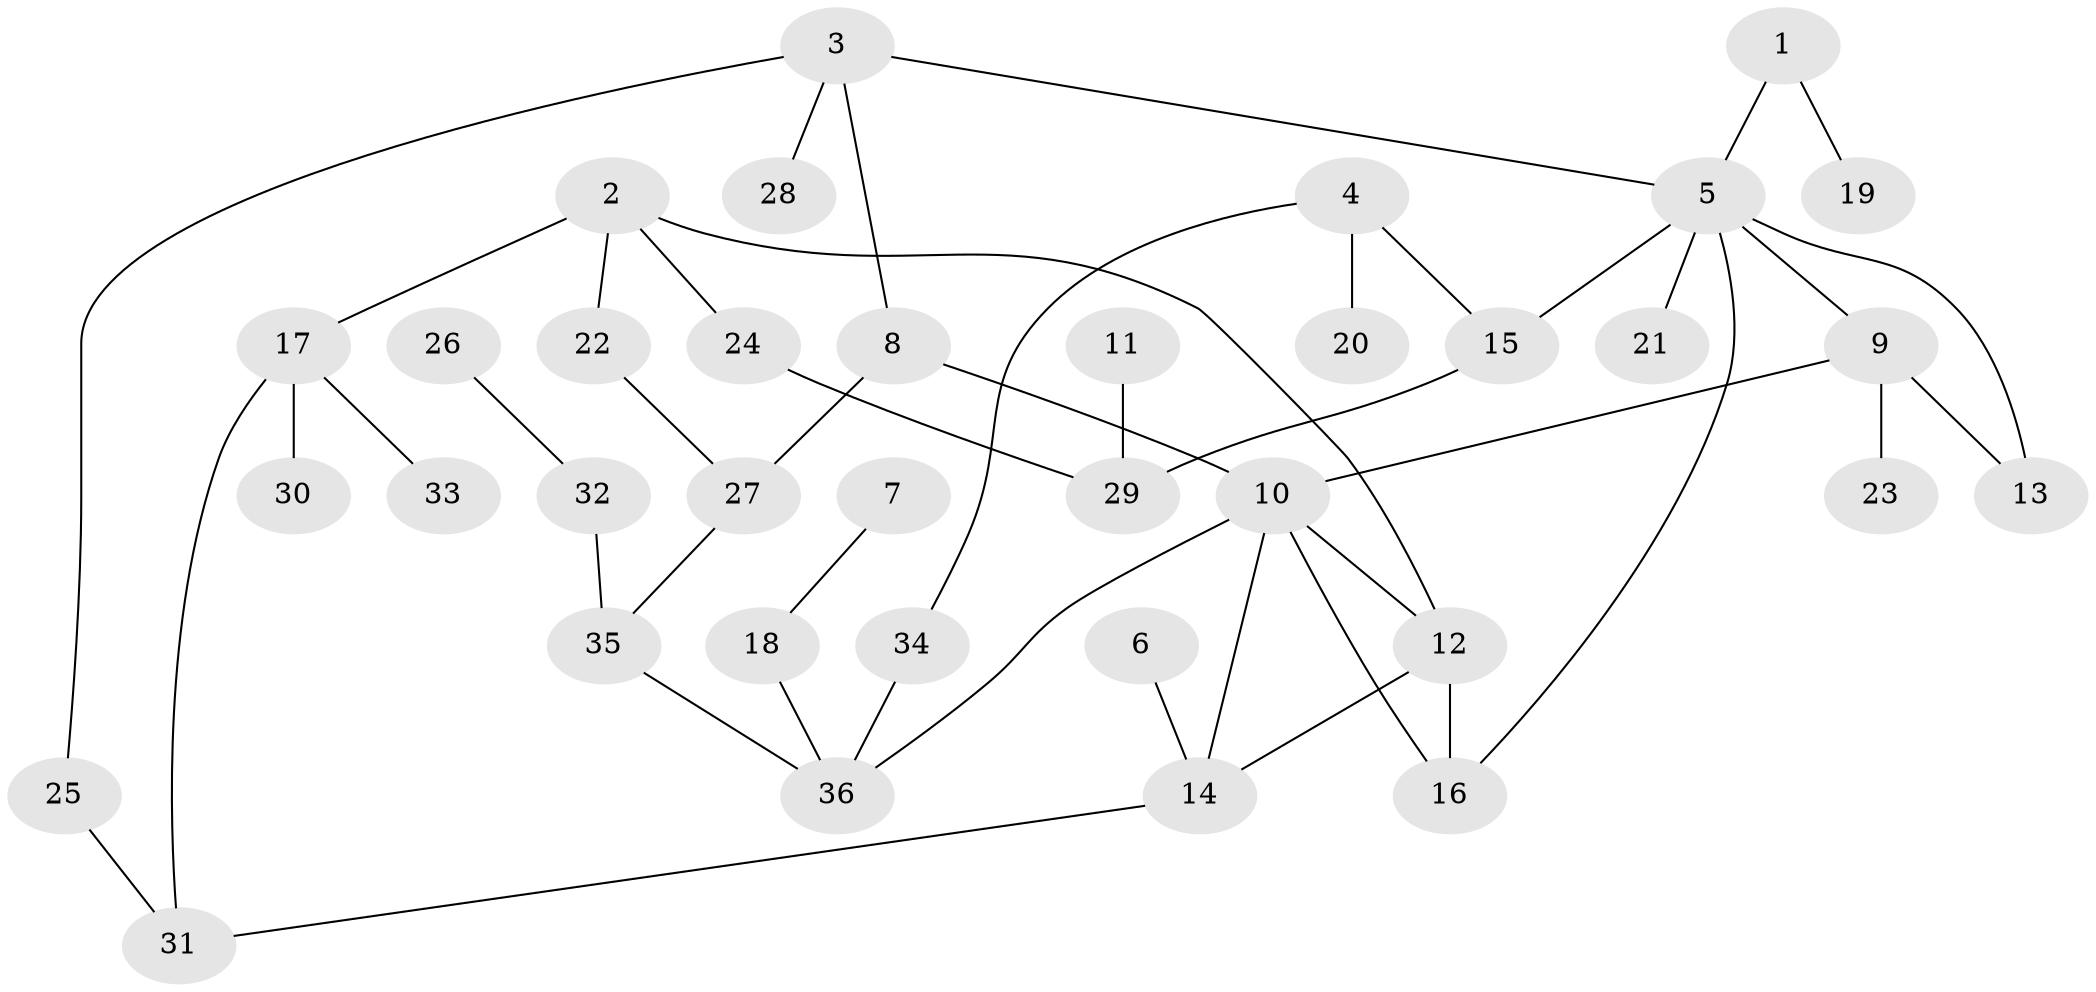 // original degree distribution, {5: 0.036036036036036036, 8: 0.018018018018018018, 2: 0.26126126126126126, 1: 0.40540540540540543, 4: 0.12612612612612611, 3: 0.15315315315315314}
// Generated by graph-tools (version 1.1) at 2025/35/03/04/25 23:35:59]
// undirected, 36 vertices, 46 edges
graph export_dot {
  node [color=gray90,style=filled];
  1;
  2;
  3;
  4;
  5;
  6;
  7;
  8;
  9;
  10;
  11;
  12;
  13;
  14;
  15;
  16;
  17;
  18;
  19;
  20;
  21;
  22;
  23;
  24;
  25;
  26;
  27;
  28;
  29;
  30;
  31;
  32;
  33;
  34;
  35;
  36;
  1 -- 5 [weight=1.0];
  1 -- 19 [weight=1.0];
  2 -- 12 [weight=1.0];
  2 -- 17 [weight=1.0];
  2 -- 22 [weight=1.0];
  2 -- 24 [weight=1.0];
  3 -- 5 [weight=1.0];
  3 -- 8 [weight=1.0];
  3 -- 25 [weight=1.0];
  3 -- 28 [weight=1.0];
  4 -- 15 [weight=1.0];
  4 -- 20 [weight=1.0];
  4 -- 34 [weight=1.0];
  5 -- 9 [weight=1.0];
  5 -- 13 [weight=1.0];
  5 -- 15 [weight=1.0];
  5 -- 16 [weight=1.0];
  5 -- 21 [weight=1.0];
  6 -- 14 [weight=1.0];
  7 -- 18 [weight=1.0];
  8 -- 10 [weight=1.0];
  8 -- 27 [weight=1.0];
  9 -- 10 [weight=1.0];
  9 -- 13 [weight=1.0];
  9 -- 23 [weight=1.0];
  10 -- 12 [weight=1.0];
  10 -- 14 [weight=1.0];
  10 -- 16 [weight=1.0];
  10 -- 36 [weight=1.0];
  11 -- 29 [weight=1.0];
  12 -- 14 [weight=1.0];
  12 -- 16 [weight=1.0];
  14 -- 31 [weight=1.0];
  15 -- 29 [weight=1.0];
  17 -- 30 [weight=1.0];
  17 -- 31 [weight=1.0];
  17 -- 33 [weight=1.0];
  18 -- 36 [weight=1.0];
  22 -- 27 [weight=1.0];
  24 -- 29 [weight=1.0];
  25 -- 31 [weight=1.0];
  26 -- 32 [weight=1.0];
  27 -- 35 [weight=1.0];
  32 -- 35 [weight=2.0];
  34 -- 36 [weight=1.0];
  35 -- 36 [weight=1.0];
}
